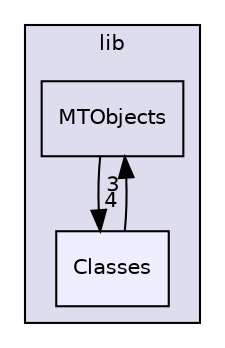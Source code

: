 digraph "lib/Classes" {
  compound=true
  node [ fontsize="10", fontname="Helvetica"];
  edge [ labelfontsize="10", labelfontname="Helvetica"];
  subgraph clusterdir_97aefd0d527b934f1d99a682da8fe6a9 {
    graph [ bgcolor="#ddddee", pencolor="black", label="lib" fontname="Helvetica", fontsize="10", URL="dir_97aefd0d527b934f1d99a682da8fe6a9.html"]
  dir_36293d75d3861a2cc4b09260fc47a5c1 [shape=box label="MTObjects" URL="dir_36293d75d3861a2cc4b09260fc47a5c1.html"];
  dir_87ff476ccb6f299a9759bbe8af9ee70b [shape=box, label="Classes", style="filled", fillcolor="#eeeeff", pencolor="black", URL="dir_87ff476ccb6f299a9759bbe8af9ee70b.html"];
  }
  dir_87ff476ccb6f299a9759bbe8af9ee70b->dir_36293d75d3861a2cc4b09260fc47a5c1 [headlabel="3", labeldistance=1.5 headhref="dir_000003_000006.html"];
  dir_36293d75d3861a2cc4b09260fc47a5c1->dir_87ff476ccb6f299a9759bbe8af9ee70b [headlabel="4", labeldistance=1.5 headhref="dir_000006_000003.html"];
}
